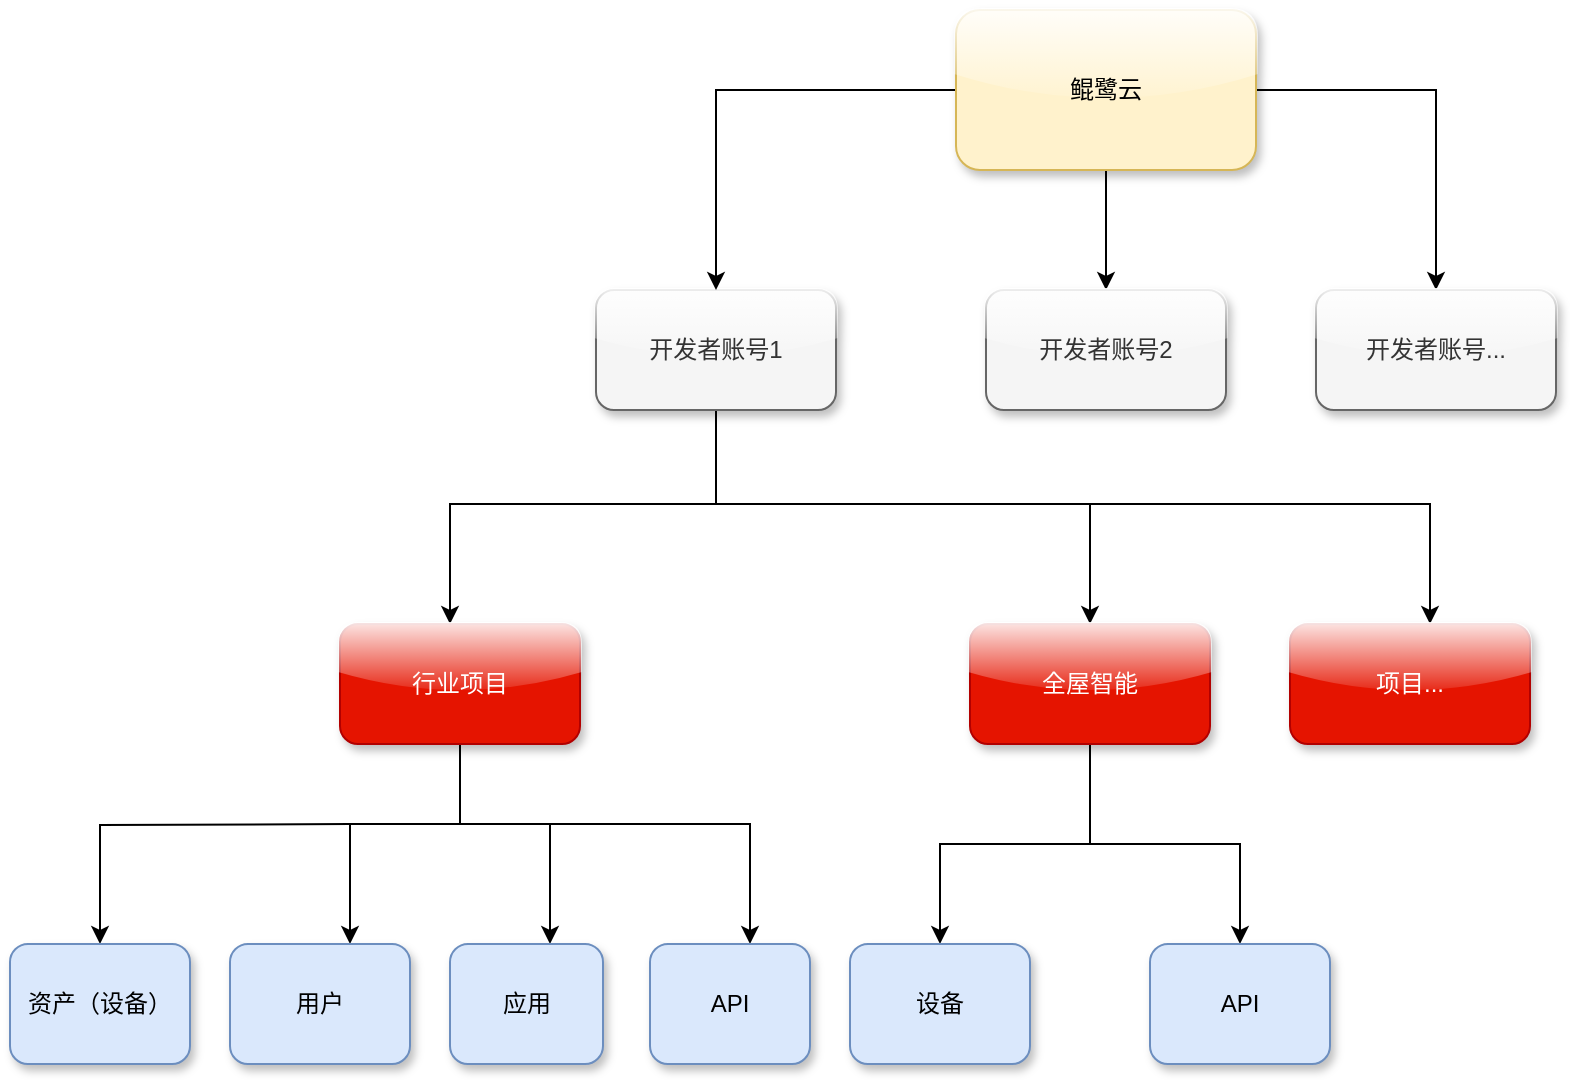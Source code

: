 <mxfile version="14.6.13" type="github">
  <diagram id="prtHgNgQTEPvFCAcTncT" name="Page-1">
    <mxGraphModel dx="1382" dy="760" grid="0" gridSize="10" guides="1" tooltips="1" connect="1" arrows="1" fold="1" page="1" pageScale="1" pageWidth="827" pageHeight="1169" math="0" shadow="0">
      <root>
        <mxCell id="0" />
        <mxCell id="1" parent="0" />
        <mxCell id="uqWAWXD4FmbdqLs9K8xn-3" value="" style="edgeStyle=orthogonalEdgeStyle;rounded=0;orthogonalLoop=1;jettySize=auto;html=1;" edge="1" parent="1" source="uqWAWXD4FmbdqLs9K8xn-1" target="uqWAWXD4FmbdqLs9K8xn-2">
          <mxGeometry relative="1" as="geometry">
            <Array as="points">
              <mxPoint x="365" y="540" />
              <mxPoint x="232" y="540" />
            </Array>
          </mxGeometry>
        </mxCell>
        <mxCell id="uqWAWXD4FmbdqLs9K8xn-5" value="" style="edgeStyle=orthogonalEdgeStyle;rounded=0;orthogonalLoop=1;jettySize=auto;html=1;" edge="1" parent="1" source="uqWAWXD4FmbdqLs9K8xn-1" target="uqWAWXD4FmbdqLs9K8xn-4">
          <mxGeometry relative="1" as="geometry">
            <Array as="points">
              <mxPoint x="365" y="540" />
              <mxPoint x="552" y="540" />
            </Array>
          </mxGeometry>
        </mxCell>
        <mxCell id="uqWAWXD4FmbdqLs9K8xn-27" value="" style="edgeStyle=orthogonalEdgeStyle;rounded=0;orthogonalLoop=1;jettySize=auto;html=1;" edge="1" parent="1" source="uqWAWXD4FmbdqLs9K8xn-1" target="uqWAWXD4FmbdqLs9K8xn-26">
          <mxGeometry relative="1" as="geometry">
            <Array as="points">
              <mxPoint x="365" y="540" />
              <mxPoint x="722" y="540" />
            </Array>
          </mxGeometry>
        </mxCell>
        <mxCell id="uqWAWXD4FmbdqLs9K8xn-1" value="开发者账号1" style="rounded=1;whiteSpace=wrap;html=1;fillColor=#f5f5f5;strokeColor=#666666;fontColor=#333333;shadow=1;sketch=0;glass=1;" vertex="1" parent="1">
          <mxGeometry x="305" y="433" width="120" height="60" as="geometry" />
        </mxCell>
        <mxCell id="uqWAWXD4FmbdqLs9K8xn-7" value="" style="edgeStyle=orthogonalEdgeStyle;rounded=0;orthogonalLoop=1;jettySize=auto;html=1;" edge="1" parent="1" target="uqWAWXD4FmbdqLs9K8xn-6">
          <mxGeometry relative="1" as="geometry">
            <mxPoint x="182" y="700" as="sourcePoint" />
          </mxGeometry>
        </mxCell>
        <mxCell id="uqWAWXD4FmbdqLs9K8xn-10" value="" style="edgeStyle=orthogonalEdgeStyle;rounded=0;orthogonalLoop=1;jettySize=auto;html=1;" edge="1" parent="1" source="uqWAWXD4FmbdqLs9K8xn-2" target="uqWAWXD4FmbdqLs9K8xn-9">
          <mxGeometry relative="1" as="geometry">
            <Array as="points">
              <mxPoint x="237" y="700" />
              <mxPoint x="282" y="700" />
            </Array>
          </mxGeometry>
        </mxCell>
        <mxCell id="uqWAWXD4FmbdqLs9K8xn-12" value="" style="edgeStyle=orthogonalEdgeStyle;rounded=0;orthogonalLoop=1;jettySize=auto;html=1;" edge="1" parent="1" source="uqWAWXD4FmbdqLs9K8xn-2" target="uqWAWXD4FmbdqLs9K8xn-11">
          <mxGeometry relative="1" as="geometry">
            <Array as="points">
              <mxPoint x="237" y="700" />
              <mxPoint x="182" y="700" />
            </Array>
          </mxGeometry>
        </mxCell>
        <mxCell id="uqWAWXD4FmbdqLs9K8xn-14" value="" style="edgeStyle=orthogonalEdgeStyle;rounded=0;orthogonalLoop=1;jettySize=auto;html=1;" edge="1" parent="1" source="uqWAWXD4FmbdqLs9K8xn-2" target="uqWAWXD4FmbdqLs9K8xn-13">
          <mxGeometry relative="1" as="geometry">
            <Array as="points">
              <mxPoint x="237" y="700" />
              <mxPoint x="382" y="700" />
            </Array>
          </mxGeometry>
        </mxCell>
        <mxCell id="uqWAWXD4FmbdqLs9K8xn-2" value="行业项目" style="rounded=1;whiteSpace=wrap;html=1;fillColor=#e51400;strokeColor=#B20000;fontColor=#ffffff;shadow=1;glass=1;" vertex="1" parent="1">
          <mxGeometry x="177" y="600" width="120" height="60" as="geometry" />
        </mxCell>
        <mxCell id="uqWAWXD4FmbdqLs9K8xn-16" value="" style="edgeStyle=orthogonalEdgeStyle;rounded=0;orthogonalLoop=1;jettySize=auto;html=1;" edge="1" parent="1" source="uqWAWXD4FmbdqLs9K8xn-4" target="uqWAWXD4FmbdqLs9K8xn-15">
          <mxGeometry relative="1" as="geometry" />
        </mxCell>
        <mxCell id="uqWAWXD4FmbdqLs9K8xn-19" value="" style="edgeStyle=orthogonalEdgeStyle;rounded=0;orthogonalLoop=1;jettySize=auto;html=1;" edge="1" parent="1" source="uqWAWXD4FmbdqLs9K8xn-4" target="uqWAWXD4FmbdqLs9K8xn-18">
          <mxGeometry relative="1" as="geometry" />
        </mxCell>
        <mxCell id="uqWAWXD4FmbdqLs9K8xn-4" value="全屋智能" style="rounded=1;whiteSpace=wrap;html=1;fillColor=#e51400;strokeColor=#B20000;fontColor=#ffffff;shadow=1;glass=1;" vertex="1" parent="1">
          <mxGeometry x="492" y="600" width="120" height="60" as="geometry" />
        </mxCell>
        <mxCell id="uqWAWXD4FmbdqLs9K8xn-6" value="资产（设备）" style="rounded=1;whiteSpace=wrap;html=1;fillColor=#dae8fc;strokeColor=#6c8ebf;shadow=1;" vertex="1" parent="1">
          <mxGeometry x="12" y="760" width="90" height="60" as="geometry" />
        </mxCell>
        <mxCell id="uqWAWXD4FmbdqLs9K8xn-9" value="应用" style="rounded=1;whiteSpace=wrap;html=1;fillColor=#dae8fc;strokeColor=#6c8ebf;shadow=1;" vertex="1" parent="1">
          <mxGeometry x="232" y="760" width="76.5" height="60" as="geometry" />
        </mxCell>
        <mxCell id="uqWAWXD4FmbdqLs9K8xn-11" value="用户" style="rounded=1;whiteSpace=wrap;html=1;fillColor=#dae8fc;strokeColor=#6c8ebf;shadow=1;" vertex="1" parent="1">
          <mxGeometry x="122" y="760" width="90" height="60" as="geometry" />
        </mxCell>
        <mxCell id="uqWAWXD4FmbdqLs9K8xn-13" value="API" style="rounded=1;whiteSpace=wrap;html=1;fillColor=#dae8fc;strokeColor=#6c8ebf;shadow=1;" vertex="1" parent="1">
          <mxGeometry x="332" y="760" width="80" height="60" as="geometry" />
        </mxCell>
        <mxCell id="uqWAWXD4FmbdqLs9K8xn-15" value="设备" style="rounded=1;whiteSpace=wrap;html=1;fillColor=#dae8fc;strokeColor=#6c8ebf;shadow=1;" vertex="1" parent="1">
          <mxGeometry x="432" y="760" width="90" height="60" as="geometry" />
        </mxCell>
        <mxCell id="uqWAWXD4FmbdqLs9K8xn-18" value="API" style="rounded=1;whiteSpace=wrap;html=1;fillColor=#dae8fc;strokeColor=#6c8ebf;shadow=1;" vertex="1" parent="1">
          <mxGeometry x="582" y="760" width="90" height="60" as="geometry" />
        </mxCell>
        <mxCell id="uqWAWXD4FmbdqLs9K8xn-21" style="edgeStyle=orthogonalEdgeStyle;rounded=0;orthogonalLoop=1;jettySize=auto;html=1;" edge="1" parent="1" source="uqWAWXD4FmbdqLs9K8xn-20" target="uqWAWXD4FmbdqLs9K8xn-1">
          <mxGeometry relative="1" as="geometry" />
        </mxCell>
        <mxCell id="uqWAWXD4FmbdqLs9K8xn-23" value="" style="edgeStyle=orthogonalEdgeStyle;rounded=0;orthogonalLoop=1;jettySize=auto;html=1;" edge="1" parent="1" source="uqWAWXD4FmbdqLs9K8xn-20" target="uqWAWXD4FmbdqLs9K8xn-22">
          <mxGeometry relative="1" as="geometry" />
        </mxCell>
        <mxCell id="uqWAWXD4FmbdqLs9K8xn-25" value="" style="edgeStyle=orthogonalEdgeStyle;rounded=0;orthogonalLoop=1;jettySize=auto;html=1;" edge="1" parent="1" source="uqWAWXD4FmbdqLs9K8xn-20" target="uqWAWXD4FmbdqLs9K8xn-24">
          <mxGeometry relative="1" as="geometry" />
        </mxCell>
        <mxCell id="uqWAWXD4FmbdqLs9K8xn-20" value="鲲鹭云" style="rounded=1;whiteSpace=wrap;html=1;fillColor=#fff2cc;strokeColor=#d6b656;shadow=1;glass=1;" vertex="1" parent="1">
          <mxGeometry x="485" y="293" width="150" height="80" as="geometry" />
        </mxCell>
        <mxCell id="uqWAWXD4FmbdqLs9K8xn-22" value="开发者账号2" style="rounded=1;whiteSpace=wrap;html=1;fillColor=#f5f5f5;strokeColor=#666666;fontColor=#333333;glass=1;shadow=1;" vertex="1" parent="1">
          <mxGeometry x="500" y="433" width="120" height="60" as="geometry" />
        </mxCell>
        <mxCell id="uqWAWXD4FmbdqLs9K8xn-24" value="开发者账号..." style="rounded=1;whiteSpace=wrap;html=1;fillColor=#f5f5f5;strokeColor=#666666;fontColor=#333333;glass=1;shadow=1;" vertex="1" parent="1">
          <mxGeometry x="665" y="433" width="120" height="60" as="geometry" />
        </mxCell>
        <mxCell id="uqWAWXD4FmbdqLs9K8xn-26" value="项目..." style="rounded=1;whiteSpace=wrap;html=1;fillColor=#e51400;strokeColor=#B20000;fontColor=#ffffff;glass=1;shadow=1;" vertex="1" parent="1">
          <mxGeometry x="652" y="600" width="120" height="60" as="geometry" />
        </mxCell>
      </root>
    </mxGraphModel>
  </diagram>
</mxfile>
